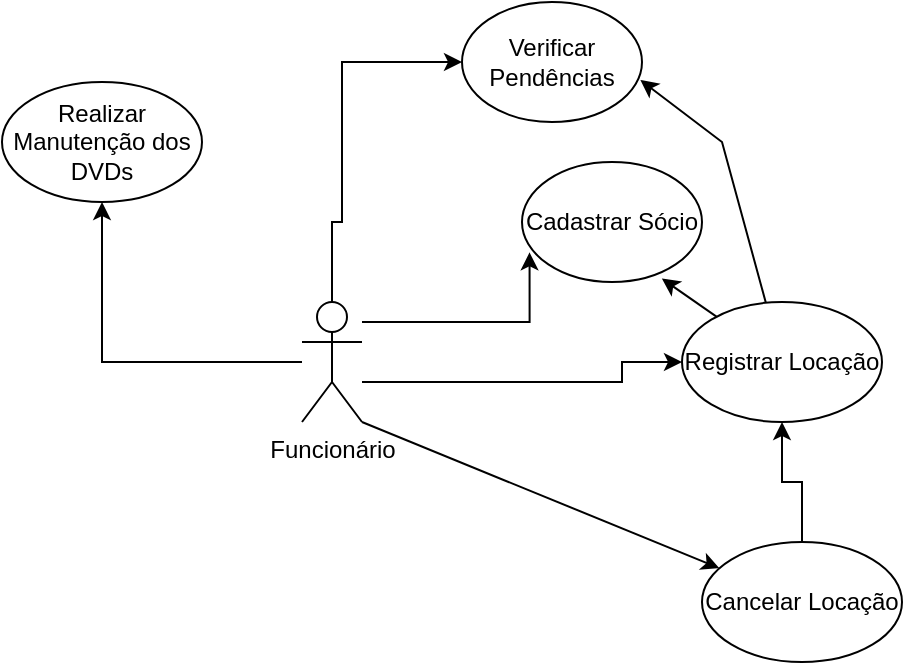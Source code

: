 <mxfile version="21.1.6" type="github">
  <diagram name="Página-1" id="OKbmLqGyjOnGrivR2I40">
    <mxGraphModel dx="677" dy="1541" grid="1" gridSize="10" guides="1" tooltips="1" connect="1" arrows="1" fold="1" page="1" pageScale="1" pageWidth="827" pageHeight="1169" math="0" shadow="0">
      <root>
        <mxCell id="0" />
        <mxCell id="1" parent="0" />
        <mxCell id="MAyMO6A-bNdMm_IBALHe-37" value="" style="edgeStyle=orthogonalEdgeStyle;rounded=0;orthogonalLoop=1;jettySize=auto;html=1;entryX=0.042;entryY=0.753;entryDx=0;entryDy=0;entryPerimeter=0;" edge="1" parent="1" source="MAyMO6A-bNdMm_IBALHe-5" target="MAyMO6A-bNdMm_IBALHe-31">
          <mxGeometry relative="1" as="geometry">
            <Array as="points">
              <mxPoint x="544" y="20" />
            </Array>
          </mxGeometry>
        </mxCell>
        <mxCell id="MAyMO6A-bNdMm_IBALHe-39" value="" style="edgeStyle=orthogonalEdgeStyle;rounded=0;orthogonalLoop=1;jettySize=auto;html=1;exitX=0.5;exitY=0;exitDx=0;exitDy=0;exitPerimeter=0;" edge="1" parent="1" source="MAyMO6A-bNdMm_IBALHe-5" target="MAyMO6A-bNdMm_IBALHe-38">
          <mxGeometry relative="1" as="geometry">
            <Array as="points">
              <mxPoint x="445" y="-30" />
              <mxPoint x="450" y="-30" />
              <mxPoint x="450" y="-110" />
            </Array>
          </mxGeometry>
        </mxCell>
        <mxCell id="MAyMO6A-bNdMm_IBALHe-41" value="" style="edgeStyle=orthogonalEdgeStyle;rounded=0;orthogonalLoop=1;jettySize=auto;html=1;" edge="1" parent="1" source="MAyMO6A-bNdMm_IBALHe-5" target="MAyMO6A-bNdMm_IBALHe-40">
          <mxGeometry relative="1" as="geometry">
            <mxPoint x="470" y="50" as="sourcePoint" />
            <Array as="points">
              <mxPoint x="590" y="50" />
              <mxPoint x="590" y="40" />
            </Array>
          </mxGeometry>
        </mxCell>
        <mxCell id="MAyMO6A-bNdMm_IBALHe-49" value="" style="edgeStyle=orthogonalEdgeStyle;rounded=0;orthogonalLoop=1;jettySize=auto;html=1;" edge="1" parent="1" source="MAyMO6A-bNdMm_IBALHe-5" target="MAyMO6A-bNdMm_IBALHe-34">
          <mxGeometry relative="1" as="geometry" />
        </mxCell>
        <mxCell id="MAyMO6A-bNdMm_IBALHe-5" value="Funcionário" style="shape=umlActor;verticalLabelPosition=bottom;verticalAlign=top;html=1;outlineConnect=0;" vertex="1" parent="1">
          <mxGeometry x="430" y="10" width="30" height="60" as="geometry" />
        </mxCell>
        <mxCell id="MAyMO6A-bNdMm_IBALHe-31" value="Cadastrar Sócio" style="ellipse;whiteSpace=wrap;html=1;" vertex="1" parent="1">
          <mxGeometry x="540" y="-60" width="90" height="60" as="geometry" />
        </mxCell>
        <mxCell id="MAyMO6A-bNdMm_IBALHe-34" value="Realizar Manutenção dos DVDs" style="ellipse;whiteSpace=wrap;html=1;" vertex="1" parent="1">
          <mxGeometry x="280" y="-100" width="100" height="60" as="geometry" />
        </mxCell>
        <mxCell id="MAyMO6A-bNdMm_IBALHe-38" value="Verificar Pendências" style="ellipse;whiteSpace=wrap;html=1;" vertex="1" parent="1">
          <mxGeometry x="510" y="-140" width="90" height="60" as="geometry" />
        </mxCell>
        <mxCell id="MAyMO6A-bNdMm_IBALHe-40" value="Registrar Locação" style="ellipse;whiteSpace=wrap;html=1;" vertex="1" parent="1">
          <mxGeometry x="620" y="10" width="100" height="60" as="geometry" />
        </mxCell>
        <mxCell id="MAyMO6A-bNdMm_IBALHe-42" value="" style="endArrow=classic;html=1;rounded=0;entryX=0.991;entryY=0.65;entryDx=0;entryDy=0;entryPerimeter=0;" edge="1" parent="1" source="MAyMO6A-bNdMm_IBALHe-40" target="MAyMO6A-bNdMm_IBALHe-38">
          <mxGeometry width="50" height="50" relative="1" as="geometry">
            <mxPoint x="600" y="120" as="sourcePoint" />
            <mxPoint x="650" y="70" as="targetPoint" />
            <Array as="points">
              <mxPoint x="640" y="-70" />
            </Array>
          </mxGeometry>
        </mxCell>
        <mxCell id="MAyMO6A-bNdMm_IBALHe-43" value="" style="endArrow=classic;html=1;rounded=0;entryX=0.777;entryY=0.971;entryDx=0;entryDy=0;entryPerimeter=0;" edge="1" parent="1" source="MAyMO6A-bNdMm_IBALHe-40" target="MAyMO6A-bNdMm_IBALHe-31">
          <mxGeometry width="50" height="50" relative="1" as="geometry">
            <mxPoint x="620" y="10" as="sourcePoint" />
            <mxPoint x="670" y="-40" as="targetPoint" />
          </mxGeometry>
        </mxCell>
        <mxCell id="MAyMO6A-bNdMm_IBALHe-47" value="" style="edgeStyle=orthogonalEdgeStyle;rounded=0;orthogonalLoop=1;jettySize=auto;html=1;" edge="1" parent="1" source="MAyMO6A-bNdMm_IBALHe-44" target="MAyMO6A-bNdMm_IBALHe-40">
          <mxGeometry relative="1" as="geometry" />
        </mxCell>
        <mxCell id="MAyMO6A-bNdMm_IBALHe-44" value="Cancelar Locação" style="ellipse;whiteSpace=wrap;html=1;" vertex="1" parent="1">
          <mxGeometry x="630" y="130" width="100" height="60" as="geometry" />
        </mxCell>
        <mxCell id="MAyMO6A-bNdMm_IBALHe-48" value="" style="endArrow=classic;html=1;rounded=0;exitX=1;exitY=1;exitDx=0;exitDy=0;exitPerimeter=0;" edge="1" parent="1" source="MAyMO6A-bNdMm_IBALHe-5" target="MAyMO6A-bNdMm_IBALHe-44">
          <mxGeometry width="50" height="50" relative="1" as="geometry">
            <mxPoint x="510" y="80" as="sourcePoint" />
            <mxPoint x="580" y="90" as="targetPoint" />
          </mxGeometry>
        </mxCell>
      </root>
    </mxGraphModel>
  </diagram>
</mxfile>
